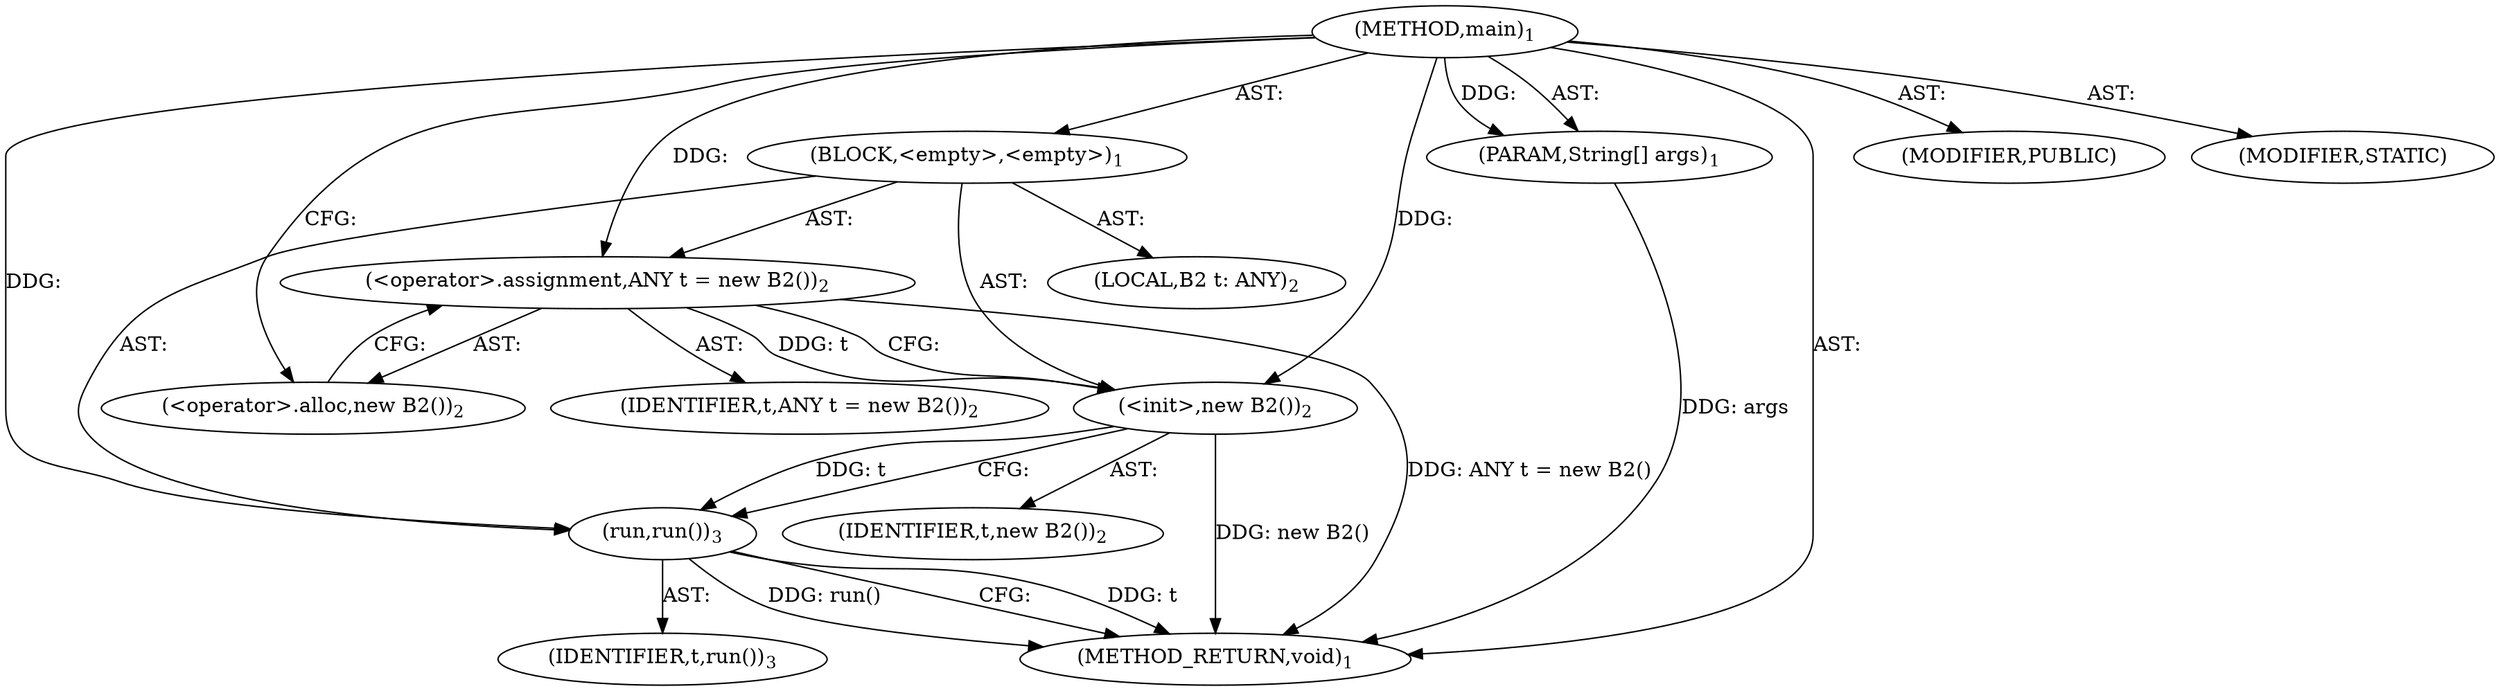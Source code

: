 digraph "main" {  
"19" [label = <(METHOD,main)<SUB>1</SUB>> ]
"20" [label = <(PARAM,String[] args)<SUB>1</SUB>> ]
"21" [label = <(BLOCK,&lt;empty&gt;,&lt;empty&gt;)<SUB>1</SUB>> ]
"4" [label = <(LOCAL,B2 t: ANY)<SUB>2</SUB>> ]
"22" [label = <(&lt;operator&gt;.assignment,ANY t = new B2())<SUB>2</SUB>> ]
"23" [label = <(IDENTIFIER,t,ANY t = new B2())<SUB>2</SUB>> ]
"24" [label = <(&lt;operator&gt;.alloc,new B2())<SUB>2</SUB>> ]
"25" [label = <(&lt;init&gt;,new B2())<SUB>2</SUB>> ]
"3" [label = <(IDENTIFIER,t,new B2())<SUB>2</SUB>> ]
"26" [label = <(run,run())<SUB>3</SUB>> ]
"27" [label = <(IDENTIFIER,t,run())<SUB>3</SUB>> ]
"28" [label = <(MODIFIER,PUBLIC)> ]
"29" [label = <(MODIFIER,STATIC)> ]
"30" [label = <(METHOD_RETURN,void)<SUB>1</SUB>> ]
  "19" -> "20"  [ label = "AST: "] 
  "19" -> "21"  [ label = "AST: "] 
  "19" -> "28"  [ label = "AST: "] 
  "19" -> "29"  [ label = "AST: "] 
  "19" -> "30"  [ label = "AST: "] 
  "21" -> "4"  [ label = "AST: "] 
  "21" -> "22"  [ label = "AST: "] 
  "21" -> "25"  [ label = "AST: "] 
  "21" -> "26"  [ label = "AST: "] 
  "22" -> "23"  [ label = "AST: "] 
  "22" -> "24"  [ label = "AST: "] 
  "25" -> "3"  [ label = "AST: "] 
  "26" -> "27"  [ label = "AST: "] 
  "22" -> "25"  [ label = "CFG: "] 
  "25" -> "26"  [ label = "CFG: "] 
  "26" -> "30"  [ label = "CFG: "] 
  "24" -> "22"  [ label = "CFG: "] 
  "19" -> "24"  [ label = "CFG: "] 
  "20" -> "30"  [ label = "DDG: args"] 
  "22" -> "30"  [ label = "DDG: ANY t = new B2()"] 
  "25" -> "30"  [ label = "DDG: new B2()"] 
  "26" -> "30"  [ label = "DDG: t"] 
  "26" -> "30"  [ label = "DDG: run()"] 
  "19" -> "20"  [ label = "DDG: "] 
  "19" -> "22"  [ label = "DDG: "] 
  "22" -> "25"  [ label = "DDG: t"] 
  "19" -> "25"  [ label = "DDG: "] 
  "25" -> "26"  [ label = "DDG: t"] 
  "19" -> "26"  [ label = "DDG: "] 
}
